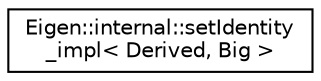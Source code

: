 digraph "Graphical Class Hierarchy"
{
  edge [fontname="Helvetica",fontsize="10",labelfontname="Helvetica",labelfontsize="10"];
  node [fontname="Helvetica",fontsize="10",shape=record];
  rankdir="LR";
  Node1 [label="Eigen::internal::setIdentity\l_impl\< Derived, Big \>",height=0.2,width=0.4,color="black", fillcolor="white", style="filled",URL="$struct_eigen_1_1internal_1_1set_identity__impl.html"];
}
